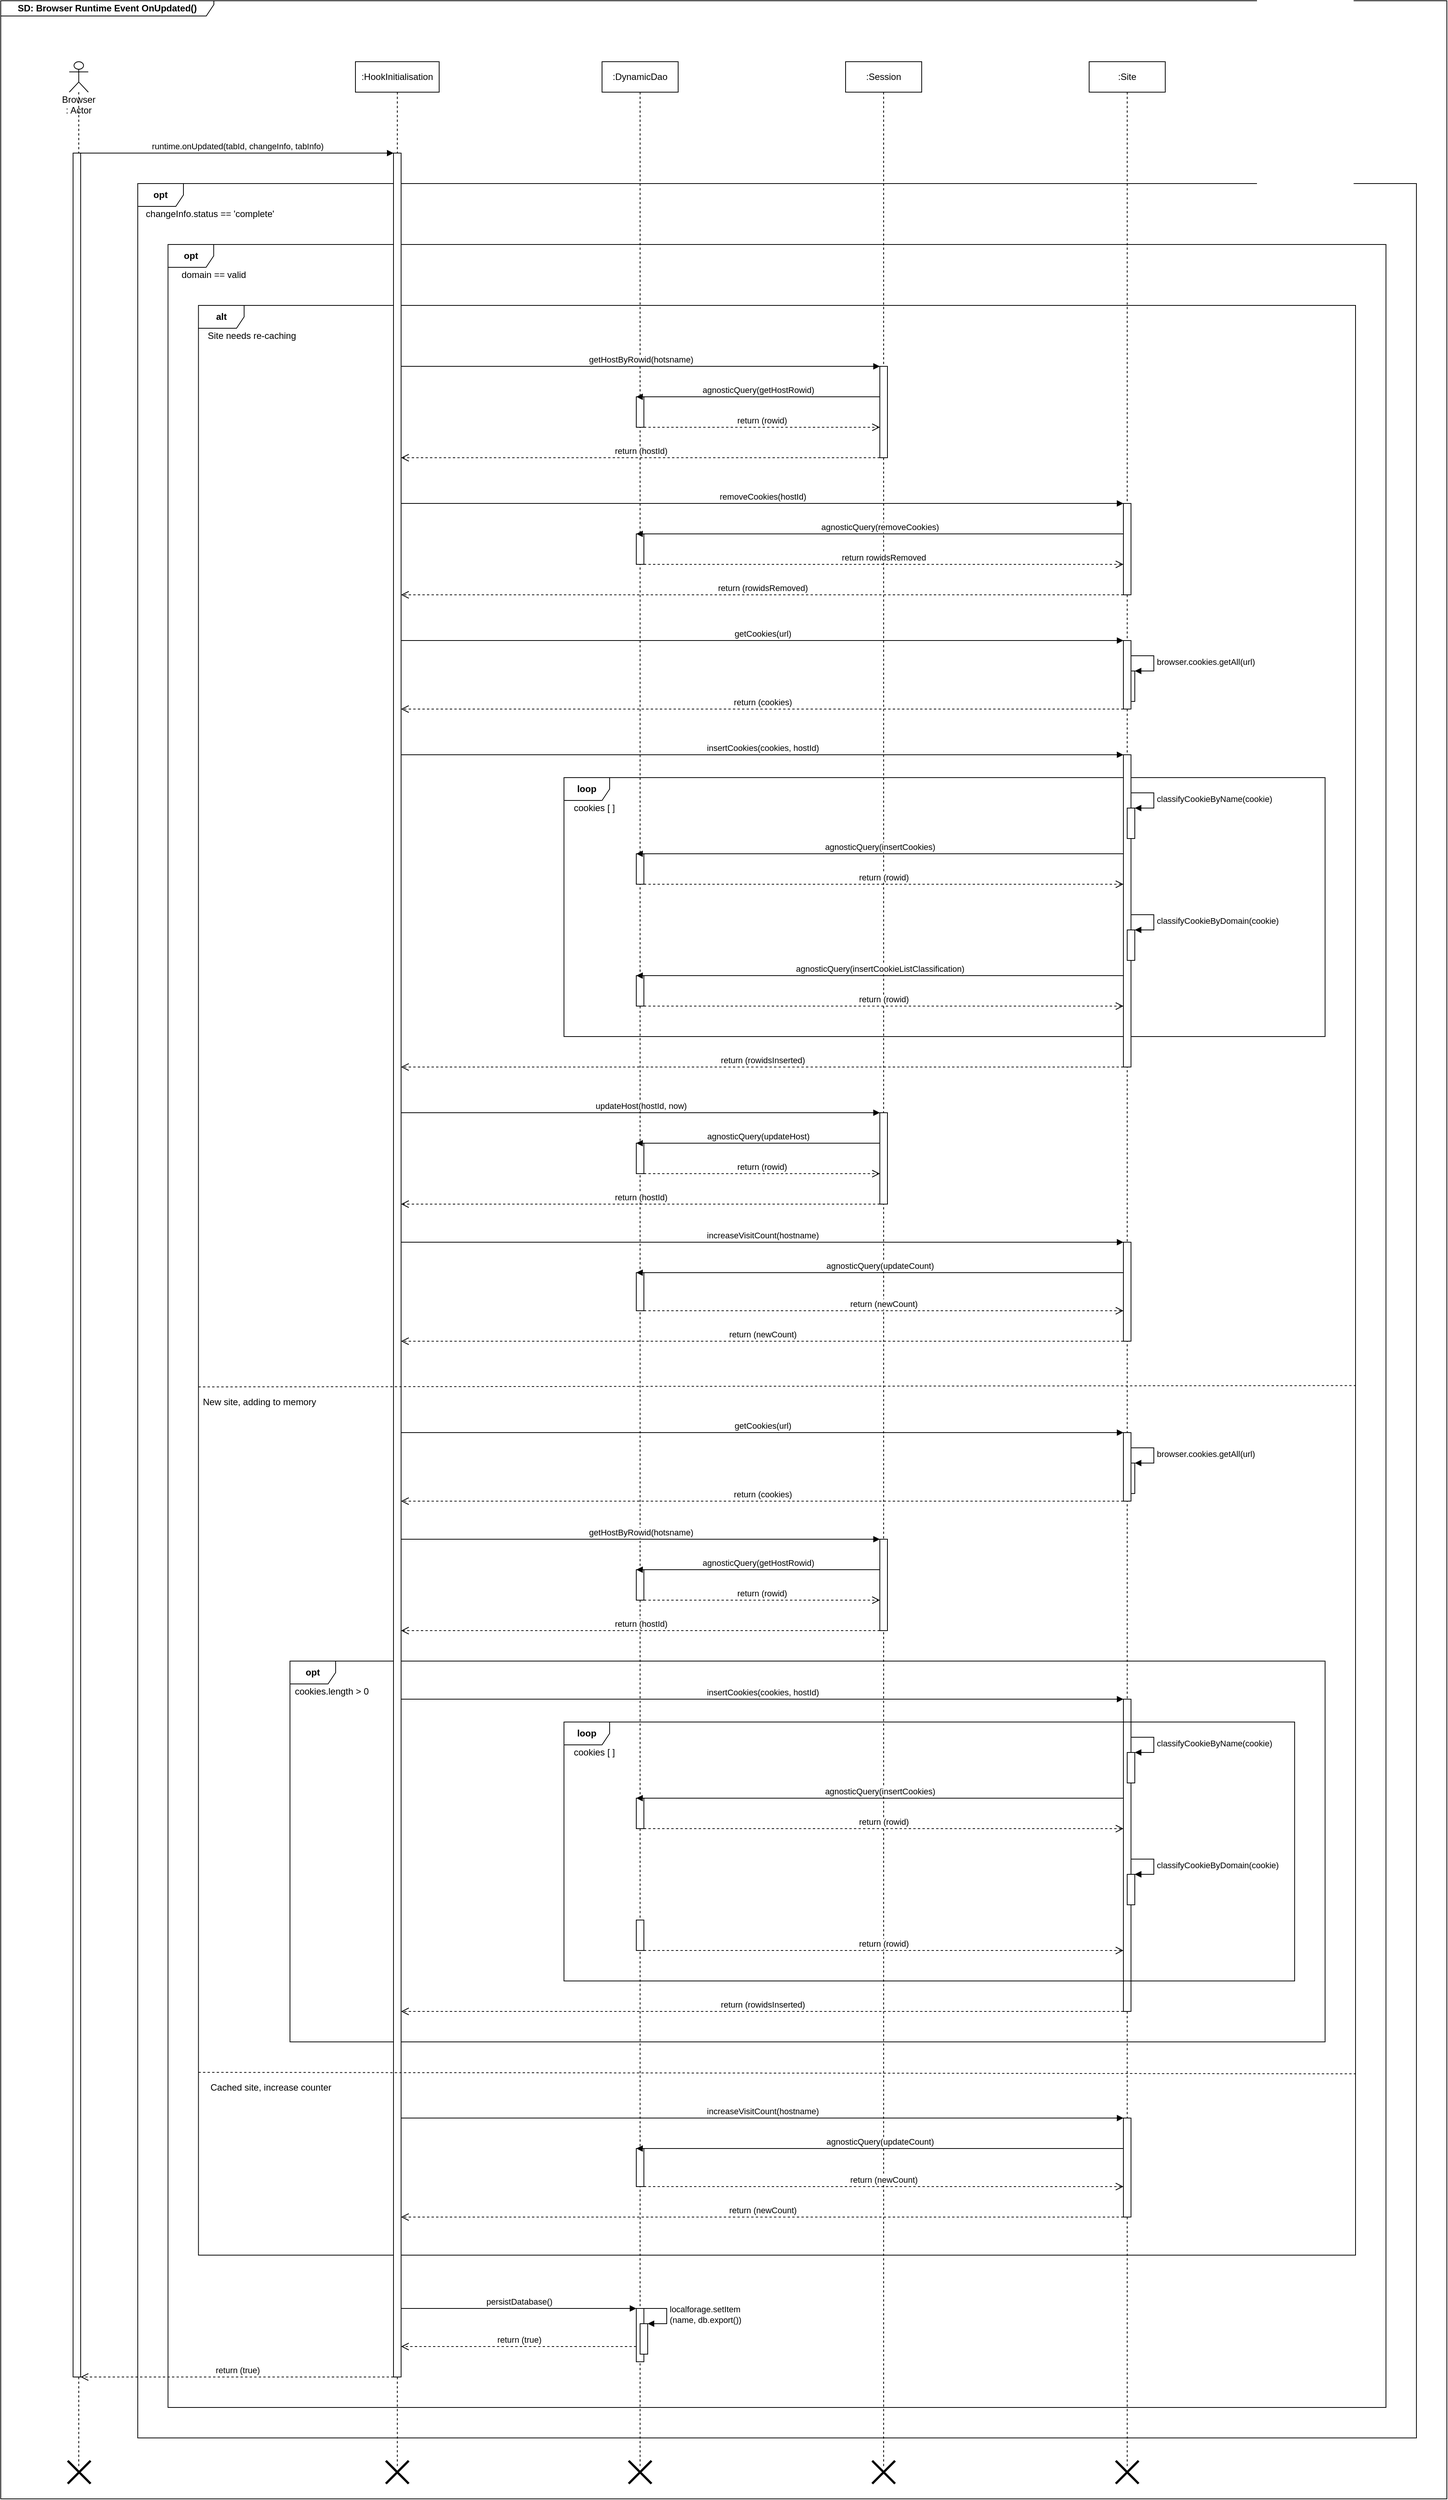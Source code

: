 <mxfile version="14.5.1" type="device"><diagram id="olGLMvTp_TupDpTVCJtm" name="Page-1"><mxGraphModel dx="4063" dy="2331" grid="1" gridSize="10" guides="1" tooltips="1" connect="1" arrows="1" fold="1" page="1" pageScale="1" pageWidth="827" pageHeight="1169" math="0" shadow="0"><root><mxCell id="0"/><mxCell id="1" parent="0"/><mxCell id="n7qSrb_cbk3centyKzEx-5" value="&lt;b&gt;SD: Browser Runtime Event OnUpdated()&lt;/b&gt;" style="shape=umlFrame;whiteSpace=wrap;html=1;width=280;height=20;" vertex="1" parent="1"><mxGeometry x="620" width="1900" height="3280" as="geometry"/></mxCell><mxCell id="n7qSrb_cbk3centyKzEx-4" value="&lt;b&gt;opt&lt;/b&gt;" style="shape=umlFrame;whiteSpace=wrap;html=1;" vertex="1" parent="1"><mxGeometry x="800" y="240" width="1680" height="2960" as="geometry"/></mxCell><mxCell id="n7qSrb_cbk3centyKzEx-62" value="&lt;b&gt;opt&lt;/b&gt;" style="shape=umlFrame;whiteSpace=wrap;html=1;" vertex="1" parent="1"><mxGeometry x="839.75" y="320" width="1600.25" height="2840" as="geometry"/></mxCell><mxCell id="n7qSrb_cbk3centyKzEx-71" value="&lt;b&gt;alt&lt;/b&gt;" style="shape=umlFrame;whiteSpace=wrap;html=1;" vertex="1" parent="1"><mxGeometry x="879.75" y="400" width="1520.25" height="2560" as="geometry"/></mxCell><mxCell id="n7qSrb_cbk3centyKzEx-144" value="&lt;b&gt;opt&lt;/b&gt;" style="shape=umlFrame;whiteSpace=wrap;html=1;" vertex="1" parent="1"><mxGeometry x="1000" y="2180" width="1360" height="500" as="geometry"/></mxCell><mxCell id="n7qSrb_cbk3centyKzEx-100" value="&lt;b&gt;loop&lt;/b&gt;" style="shape=umlFrame;whiteSpace=wrap;html=1;" vertex="1" parent="1"><mxGeometry x="1360" y="1020" width="1000" height="340" as="geometry"/></mxCell><mxCell id="n7qSrb_cbk3centyKzEx-1" value=":Site" style="shape=umlLifeline;perimeter=lifelinePerimeter;whiteSpace=wrap;html=1;container=1;collapsible=0;recursiveResize=0;outlineConnect=0;noLabel=0;" vertex="1" parent="1"><mxGeometry x="2050" y="80" width="100" height="3160" as="geometry"/></mxCell><mxCell id="n7qSrb_cbk3centyKzEx-2" value="list == parseDataFromRemoteCSV(sourceURL)" style="edgeStyle=orthogonalEdgeStyle;html=1;align=left;spacingLeft=2;endArrow=block;rounded=0;entryX=1;entryY=0;" edge="1" parent="n7qSrb_cbk3centyKzEx-1"><mxGeometry relative="1" as="geometry"><mxPoint x="55" y="2710" as="sourcePoint"/><Array as="points"><mxPoint x="85" y="2710"/></Array></mxGeometry></mxCell><mxCell id="n7qSrb_cbk3centyKzEx-78" value="" style="html=1;points=[];perimeter=orthogonalPerimeter;" vertex="1" parent="n7qSrb_cbk3centyKzEx-1"><mxGeometry x="45" y="580" width="10" height="120" as="geometry"/></mxCell><mxCell id="n7qSrb_cbk3centyKzEx-91" value="browser.cookies.getAll(url)" style="edgeStyle=orthogonalEdgeStyle;html=1;align=left;spacingLeft=2;endArrow=block;rounded=0;entryX=1;entryY=0;" edge="1" target="n7qSrb_cbk3centyKzEx-90" parent="n7qSrb_cbk3centyKzEx-1"><mxGeometry relative="1" as="geometry"><mxPoint x="55" y="780" as="sourcePoint"/><Array as="points"><mxPoint x="85" y="780"/></Array></mxGeometry></mxCell><mxCell id="n7qSrb_cbk3centyKzEx-90" value="" style="html=1;points=[];perimeter=orthogonalPerimeter;" vertex="1" parent="n7qSrb_cbk3centyKzEx-1"><mxGeometry x="50" y="800" width="10" height="40" as="geometry"/></mxCell><mxCell id="n7qSrb_cbk3centyKzEx-97" value="" style="html=1;points=[];perimeter=orthogonalPerimeter;" vertex="1" parent="n7qSrb_cbk3centyKzEx-1"><mxGeometry x="45" y="910" width="10" height="410" as="geometry"/></mxCell><mxCell id="n7qSrb_cbk3centyKzEx-98" value="" style="html=1;points=[];perimeter=orthogonalPerimeter;" vertex="1" parent="n7qSrb_cbk3centyKzEx-1"><mxGeometry x="50" y="980" width="10" height="40" as="geometry"/></mxCell><mxCell id="n7qSrb_cbk3centyKzEx-99" value="classifyCookieByName(cookie)" style="edgeStyle=orthogonalEdgeStyle;html=1;align=left;spacingLeft=2;endArrow=block;rounded=0;entryX=1;entryY=0;" edge="1" target="n7qSrb_cbk3centyKzEx-98" parent="n7qSrb_cbk3centyKzEx-1"><mxGeometry relative="1" as="geometry"><mxPoint x="55" y="960" as="sourcePoint"/><Array as="points"><mxPoint x="85" y="960"/></Array></mxGeometry></mxCell><mxCell id="n7qSrb_cbk3centyKzEx-155" value="" style="html=1;points=[];perimeter=orthogonalPerimeter;" vertex="1" parent="n7qSrb_cbk3centyKzEx-1"><mxGeometry x="45" y="2150" width="10" height="410" as="geometry"/></mxCell><mxCell id="n7qSrb_cbk3centyKzEx-156" value="" style="html=1;points=[];perimeter=orthogonalPerimeter;" vertex="1" parent="n7qSrb_cbk3centyKzEx-1"><mxGeometry x="50" y="2220" width="10" height="40" as="geometry"/></mxCell><mxCell id="n7qSrb_cbk3centyKzEx-157" value="classifyCookieByName(cookie)" style="edgeStyle=orthogonalEdgeStyle;html=1;align=left;spacingLeft=2;endArrow=block;rounded=0;entryX=1;entryY=0;" edge="1" parent="n7qSrb_cbk3centyKzEx-1" target="n7qSrb_cbk3centyKzEx-156"><mxGeometry relative="1" as="geometry"><mxPoint x="55" y="2200" as="sourcePoint"/><Array as="points"><mxPoint x="85" y="2200"/></Array></mxGeometry></mxCell><mxCell id="n7qSrb_cbk3centyKzEx-158" value="" style="html=1;points=[];perimeter=orthogonalPerimeter;" vertex="1" parent="n7qSrb_cbk3centyKzEx-1"><mxGeometry x="50" y="2380" width="10" height="40" as="geometry"/></mxCell><mxCell id="n7qSrb_cbk3centyKzEx-159" value="classifyCookieByDomain(cookie)" style="edgeStyle=orthogonalEdgeStyle;html=1;align=left;spacingLeft=2;endArrow=block;rounded=0;entryX=1;entryY=0;" edge="1" parent="n7qSrb_cbk3centyKzEx-1" target="n7qSrb_cbk3centyKzEx-158"><mxGeometry relative="1" as="geometry"><mxPoint x="55" y="2360" as="sourcePoint"/><Array as="points"><mxPoint x="85" y="2360"/></Array></mxGeometry></mxCell><mxCell id="n7qSrb_cbk3centyKzEx-54" value="" style="shape=umlDestroy;whiteSpace=wrap;html=1;strokeWidth=3;" vertex="1" parent="n7qSrb_cbk3centyKzEx-1"><mxGeometry x="35" y="3150" width="30" height="30" as="geometry"/></mxCell><mxCell id="n7qSrb_cbk3centyKzEx-84" value="" style="html=1;points=[];perimeter=orthogonalPerimeter;" vertex="1" parent="1"><mxGeometry x="2095" y="840" width="10" height="90" as="geometry"/></mxCell><mxCell id="n7qSrb_cbk3centyKzEx-3" value=":Session" style="shape=umlLifeline;perimeter=lifelinePerimeter;whiteSpace=wrap;html=1;container=1;collapsible=0;recursiveResize=0;outlineConnect=0;noLabel=0;" vertex="1" parent="1"><mxGeometry x="1730" y="80" width="100" height="3160" as="geometry"/></mxCell><mxCell id="n7qSrb_cbk3centyKzEx-55" value="" style="shape=umlDestroy;whiteSpace=wrap;html=1;strokeWidth=3;" vertex="1" parent="n7qSrb_cbk3centyKzEx-3"><mxGeometry x="35" y="3150" width="30" height="30" as="geometry"/></mxCell><mxCell id="n7qSrb_cbk3centyKzEx-6" value=":DynamicDao" style="shape=umlLifeline;perimeter=lifelinePerimeter;whiteSpace=wrap;html=1;container=1;collapsible=0;recursiveResize=0;outlineConnect=0;" vertex="1" parent="1"><mxGeometry x="1410" y="80" width="100" height="3160" as="geometry"/></mxCell><mxCell id="n7qSrb_cbk3centyKzEx-67" value="" style="html=1;points=[];perimeter=orthogonalPerimeter;" vertex="1" parent="n7qSrb_cbk3centyKzEx-6"><mxGeometry x="45" y="440" width="10" height="40" as="geometry"/></mxCell><mxCell id="n7qSrb_cbk3centyKzEx-68" value="agnosticQuery(getHostRowid)" style="html=1;verticalAlign=bottom;endArrow=block;entryX=0;entryY=0;" edge="1" parent="n7qSrb_cbk3centyKzEx-6"><mxGeometry relative="1" as="geometry"><mxPoint x="365" y="440" as="sourcePoint"/><mxPoint x="45" y="440" as="targetPoint"/><Array as="points"><mxPoint x="110" y="440"/></Array></mxGeometry></mxCell><mxCell id="n7qSrb_cbk3centyKzEx-174" value="" style="html=1;points=[];perimeter=orthogonalPerimeter;" vertex="1" parent="n7qSrb_cbk3centyKzEx-6"><mxGeometry x="45" y="2950" width="10" height="70" as="geometry"/></mxCell><mxCell id="n7qSrb_cbk3centyKzEx-179" value="" style="html=1;points=[];perimeter=orthogonalPerimeter;" vertex="1" parent="n7qSrb_cbk3centyKzEx-6"><mxGeometry x="50" y="2970" width="10" height="40" as="geometry"/></mxCell><mxCell id="n7qSrb_cbk3centyKzEx-180" value="localforage.setItem&lt;br&gt;(name, db.export())" style="edgeStyle=orthogonalEdgeStyle;html=1;align=left;spacingLeft=2;endArrow=block;rounded=0;entryX=1;entryY=0;" edge="1" parent="n7qSrb_cbk3centyKzEx-6" target="n7qSrb_cbk3centyKzEx-179"><mxGeometry relative="1" as="geometry"><mxPoint x="55" y="2950" as="sourcePoint"/><Array as="points"><mxPoint x="85" y="2950"/></Array></mxGeometry></mxCell><mxCell id="n7qSrb_cbk3centyKzEx-56" value="" style="shape=umlDestroy;whiteSpace=wrap;html=1;strokeWidth=3;" vertex="1" parent="n7qSrb_cbk3centyKzEx-6"><mxGeometry x="35" y="3150" width="30" height="30" as="geometry"/></mxCell><mxCell id="n7qSrb_cbk3centyKzEx-10" value=":HookInitialisation" style="shape=umlLifeline;perimeter=lifelinePerimeter;whiteSpace=wrap;html=1;container=1;collapsible=0;recursiveResize=0;outlineConnect=0;" vertex="1" parent="1"><mxGeometry x="1086" y="80" width="110" height="3160" as="geometry"/></mxCell><mxCell id="n7qSrb_cbk3centyKzEx-11" value="" style="points=[];perimeter=orthogonalPerimeter;rounded=0;shadow=0;strokeWidth=1;" vertex="1" parent="n7qSrb_cbk3centyKzEx-10"><mxGeometry x="50" y="120" width="10" height="2920" as="geometry"/></mxCell><mxCell id="n7qSrb_cbk3centyKzEx-57" value="" style="shape=umlDestroy;whiteSpace=wrap;html=1;strokeWidth=3;" vertex="1" parent="n7qSrb_cbk3centyKzEx-10"><mxGeometry x="40" y="3150" width="30" height="30" as="geometry"/></mxCell><mxCell id="n7qSrb_cbk3centyKzEx-12" value="Browser : Actor" style="shape=umlLifeline;participant=umlActor;perimeter=lifelinePerimeter;whiteSpace=wrap;html=1;container=1;collapsible=0;recursiveResize=0;verticalAlign=top;spacingTop=36;outlineConnect=0;" vertex="1" parent="1"><mxGeometry x="710" y="80" width="25" height="3160" as="geometry"/></mxCell><mxCell id="n7qSrb_cbk3centyKzEx-13" value="" style="points=[];perimeter=orthogonalPerimeter;rounded=0;shadow=0;strokeWidth=1;" vertex="1" parent="n7qSrb_cbk3centyKzEx-12"><mxGeometry x="5" y="120" width="10" height="2920" as="geometry"/></mxCell><mxCell id="n7qSrb_cbk3centyKzEx-59" value="" style="shape=umlDestroy;whiteSpace=wrap;html=1;strokeWidth=3;" vertex="1" parent="n7qSrb_cbk3centyKzEx-12"><mxGeometry x="-2" y="3150" width="30" height="30" as="geometry"/></mxCell><mxCell id="n7qSrb_cbk3centyKzEx-14" value="runtime.onUpdated(tabId, changeInfo, tabInfo)" style="html=1;verticalAlign=bottom;endArrow=block;" edge="1" parent="1" target="n7qSrb_cbk3centyKzEx-11" source="n7qSrb_cbk3centyKzEx-13"><mxGeometry relative="1" as="geometry"><mxPoint x="905" y="200" as="sourcePoint"/><mxPoint x="1080" y="190" as="targetPoint"/><Array as="points"><mxPoint x="840" y="200"/></Array></mxGeometry></mxCell><mxCell id="n7qSrb_cbk3centyKzEx-24" value="" style="endArrow=none;dashed=1;html=1;entryX=1;entryY=0.554;entryDx=0;entryDy=0;entryPerimeter=0;" edge="1" parent="1" target="n7qSrb_cbk3centyKzEx-71"><mxGeometry width="50" height="50" relative="1" as="geometry"><mxPoint x="879.75" y="1820" as="sourcePoint"/><mxPoint x="2369.5" y="1820" as="targetPoint"/></mxGeometry></mxCell><mxCell id="n7qSrb_cbk3centyKzEx-61" value="changeInfo.status == 'complete'" style="text;html=1;strokeColor=none;fillColor=none;align=center;verticalAlign=middle;whiteSpace=wrap;rounded=0;" vertex="1" parent="1"><mxGeometry x="800" y="270" width="190" height="20" as="geometry"/></mxCell><mxCell id="n7qSrb_cbk3centyKzEx-63" value="domain == valid" style="text;html=1;strokeColor=none;fillColor=none;align=center;verticalAlign=middle;whiteSpace=wrap;rounded=0;" vertex="1" parent="1"><mxGeometry x="839.75" y="350" width="120" height="20" as="geometry"/></mxCell><mxCell id="n7qSrb_cbk3centyKzEx-64" value="getHostByRowid(hotsname)" style="html=1;verticalAlign=bottom;endArrow=block;" edge="1" parent="1" target="n7qSrb_cbk3centyKzEx-65"><mxGeometry relative="1" as="geometry"><mxPoint x="1146.0" y="480.0" as="sourcePoint"/><mxPoint x="1490" y="480" as="targetPoint"/><Array as="points"><mxPoint x="1460" y="480"/></Array></mxGeometry></mxCell><mxCell id="n7qSrb_cbk3centyKzEx-65" value="" style="html=1;points=[];perimeter=orthogonalPerimeter;" vertex="1" parent="1"><mxGeometry x="1775" y="480" width="10" height="120" as="geometry"/></mxCell><mxCell id="n7qSrb_cbk3centyKzEx-66" value="return (hostId)" style="html=1;verticalAlign=bottom;endArrow=open;dashed=1;endSize=8;" edge="1" parent="1" source="n7qSrb_cbk3centyKzEx-65"><mxGeometry relative="1" as="geometry"><mxPoint x="1146.0" y="600.0" as="targetPoint"/><mxPoint x="1719" y="720" as="sourcePoint"/><Array as="points"><mxPoint x="1540" y="600"/></Array></mxGeometry></mxCell><mxCell id="n7qSrb_cbk3centyKzEx-69" value="return (rowid)" style="html=1;verticalAlign=bottom;endArrow=open;dashed=1;endSize=8;" edge="1" parent="1" source="n7qSrb_cbk3centyKzEx-67"><mxGeometry relative="1" as="geometry"><mxPoint x="1775" y="560" as="targetPoint"/><mxPoint x="1530" y="540" as="sourcePoint"/><Array as="points"><mxPoint x="1520" y="560"/></Array></mxGeometry></mxCell><mxCell id="n7qSrb_cbk3centyKzEx-72" value="Site needs re-caching" style="text;html=1;strokeColor=none;fillColor=none;align=center;verticalAlign=middle;whiteSpace=wrap;rounded=0;" vertex="1" parent="1"><mxGeometry x="879.75" y="430" width="140.25" height="20" as="geometry"/></mxCell><mxCell id="n7qSrb_cbk3centyKzEx-73" value="" style="html=1;points=[];perimeter=orthogonalPerimeter;" vertex="1" parent="1"><mxGeometry x="1455" y="700" width="10" height="40" as="geometry"/></mxCell><mxCell id="n7qSrb_cbk3centyKzEx-74" value="agnosticQuery(removeCookies)" style="html=1;verticalAlign=bottom;endArrow=block;entryX=0;entryY=0;" edge="1" parent="1" source="n7qSrb_cbk3centyKzEx-78"><mxGeometry relative="1" as="geometry"><mxPoint x="1775" y="700" as="sourcePoint"/><mxPoint x="1455" y="700" as="targetPoint"/><Array as="points"><mxPoint x="1520" y="700"/></Array></mxGeometry></mxCell><mxCell id="n7qSrb_cbk3centyKzEx-75" value="removeCookies(hostId)" style="html=1;verticalAlign=bottom;endArrow=block;" edge="1" parent="1" target="n7qSrb_cbk3centyKzEx-78"><mxGeometry relative="1" as="geometry"><mxPoint x="1146.0" y="660.0" as="sourcePoint"/><mxPoint x="1775" y="660" as="targetPoint"/><Array as="points"><mxPoint x="1460" y="660"/></Array></mxGeometry></mxCell><mxCell id="n7qSrb_cbk3centyKzEx-76" value="return (rowidsRemoved)" style="html=1;verticalAlign=bottom;endArrow=open;dashed=1;endSize=8;" edge="1" parent="1" source="n7qSrb_cbk3centyKzEx-78"><mxGeometry relative="1" as="geometry"><mxPoint x="1146.0" y="780.0" as="targetPoint"/><mxPoint x="2060" y="770" as="sourcePoint"/><Array as="points"><mxPoint x="1540" y="780"/></Array></mxGeometry></mxCell><mxCell id="n7qSrb_cbk3centyKzEx-77" value="return rowidsRemoved" style="html=1;verticalAlign=bottom;endArrow=open;dashed=1;endSize=8;" edge="1" parent="1" source="n7qSrb_cbk3centyKzEx-73" target="n7qSrb_cbk3centyKzEx-78"><mxGeometry relative="1" as="geometry"><mxPoint x="1775" y="740" as="targetPoint"/><mxPoint x="1530" y="720" as="sourcePoint"/><Array as="points"><mxPoint x="1520" y="740"/></Array></mxGeometry></mxCell><mxCell id="n7qSrb_cbk3centyKzEx-87" value="getCookies(url)" style="html=1;verticalAlign=bottom;endArrow=block;" edge="1" parent="1" target="n7qSrb_cbk3centyKzEx-84"><mxGeometry relative="1" as="geometry"><mxPoint x="1146.0" y="840.0" as="sourcePoint"/><mxPoint x="1775" y="840" as="targetPoint"/><Array as="points"><mxPoint x="1460" y="840"/></Array></mxGeometry></mxCell><mxCell id="n7qSrb_cbk3centyKzEx-88" value="return (cookies)" style="html=1;verticalAlign=bottom;endArrow=open;dashed=1;endSize=8;" edge="1" parent="1" source="n7qSrb_cbk3centyKzEx-84" target="n7qSrb_cbk3centyKzEx-11"><mxGeometry relative="1" as="geometry"><mxPoint x="1146.0" y="960.0" as="targetPoint"/><mxPoint x="2095" y="960" as="sourcePoint"/><Array as="points"><mxPoint x="1550" y="930"/></Array></mxGeometry></mxCell><mxCell id="n7qSrb_cbk3centyKzEx-92" value="" style="html=1;points=[];perimeter=orthogonalPerimeter;" vertex="1" parent="1"><mxGeometry x="1455" y="1120" width="10" height="40" as="geometry"/></mxCell><mxCell id="n7qSrb_cbk3centyKzEx-93" value="agnosticQuery(insertCookies)" style="html=1;verticalAlign=bottom;endArrow=block;entryX=0;entryY=0;" edge="1" parent="1"><mxGeometry relative="1" as="geometry"><mxPoint x="2095.0" y="1120" as="sourcePoint"/><mxPoint x="1455.0" y="1120" as="targetPoint"/><Array as="points"><mxPoint x="1520" y="1120"/></Array></mxGeometry></mxCell><mxCell id="n7qSrb_cbk3centyKzEx-94" value="insertCookies(cookies, hostId)" style="html=1;verticalAlign=bottom;endArrow=block;" edge="1" parent="1"><mxGeometry relative="1" as="geometry"><mxPoint x="1146.0" y="990.0" as="sourcePoint"/><mxPoint x="2095.0" y="990" as="targetPoint"/><Array as="points"><mxPoint x="1460" y="990"/></Array></mxGeometry></mxCell><mxCell id="n7qSrb_cbk3centyKzEx-95" value="return (rowidsInserted)" style="html=1;verticalAlign=bottom;endArrow=open;dashed=1;endSize=8;" edge="1" parent="1" source="n7qSrb_cbk3centyKzEx-97" target="n7qSrb_cbk3centyKzEx-11"><mxGeometry relative="1" as="geometry"><mxPoint x="1146.0" y="1110.0" as="targetPoint"/><mxPoint x="2095.0" y="1110" as="sourcePoint"/><Array as="points"><mxPoint x="1790" y="1400"/><mxPoint x="1560" y="1400"/></Array></mxGeometry></mxCell><mxCell id="n7qSrb_cbk3centyKzEx-96" value="return (rowid)" style="html=1;verticalAlign=bottom;endArrow=open;dashed=1;endSize=8;" edge="1" parent="1" source="n7qSrb_cbk3centyKzEx-92"><mxGeometry relative="1" as="geometry"><mxPoint x="2095.0" y="1160" as="targetPoint"/><mxPoint x="1530" y="1140" as="sourcePoint"/><Array as="points"><mxPoint x="1520" y="1160"/></Array></mxGeometry></mxCell><mxCell id="n7qSrb_cbk3centyKzEx-102" value="cookies [ ]" style="text;html=1;strokeColor=none;fillColor=none;align=center;verticalAlign=middle;whiteSpace=wrap;rounded=0;" vertex="1" parent="1"><mxGeometry x="1360" y="1050" width="80" height="20" as="geometry"/></mxCell><mxCell id="n7qSrb_cbk3centyKzEx-103" value="" style="html=1;points=[];perimeter=orthogonalPerimeter;" vertex="1" parent="1"><mxGeometry x="2100" y="1220" width="10" height="40" as="geometry"/></mxCell><mxCell id="n7qSrb_cbk3centyKzEx-104" value="classifyCookieByDomain(cookie)" style="edgeStyle=orthogonalEdgeStyle;html=1;align=left;spacingLeft=2;endArrow=block;rounded=0;entryX=1;entryY=0;" edge="1" parent="1" target="n7qSrb_cbk3centyKzEx-103"><mxGeometry relative="1" as="geometry"><mxPoint x="2105" y="1200" as="sourcePoint"/><Array as="points"><mxPoint x="2135" y="1200"/></Array></mxGeometry></mxCell><mxCell id="n7qSrb_cbk3centyKzEx-105" value="" style="html=1;points=[];perimeter=orthogonalPerimeter;" vertex="1" parent="1"><mxGeometry x="1455" y="1280" width="10" height="40" as="geometry"/></mxCell><mxCell id="n7qSrb_cbk3centyKzEx-106" value="agnosticQuery(insertCookieListClassification)" style="html=1;verticalAlign=bottom;endArrow=block;entryX=0;entryY=0;" edge="1" parent="1"><mxGeometry relative="1" as="geometry"><mxPoint x="2095" y="1280" as="sourcePoint"/><mxPoint x="1455" y="1280" as="targetPoint"/><Array as="points"><mxPoint x="1520" y="1280"/></Array></mxGeometry></mxCell><mxCell id="n7qSrb_cbk3centyKzEx-107" value="return (rowid)" style="html=1;verticalAlign=bottom;endArrow=open;dashed=1;endSize=8;" edge="1" parent="1" source="n7qSrb_cbk3centyKzEx-105"><mxGeometry relative="1" as="geometry"><mxPoint x="2095" y="1320" as="targetPoint"/><mxPoint x="1530" y="1300" as="sourcePoint"/><Array as="points"><mxPoint x="1520" y="1320"/></Array></mxGeometry></mxCell><mxCell id="n7qSrb_cbk3centyKzEx-114" value="" style="html=1;points=[];perimeter=orthogonalPerimeter;" vertex="1" parent="1"><mxGeometry x="1455" y="1500" width="10" height="40" as="geometry"/></mxCell><mxCell id="n7qSrb_cbk3centyKzEx-115" value="agnosticQuery(updateHost)" style="html=1;verticalAlign=bottom;endArrow=block;entryX=0;entryY=0;" edge="1" parent="1"><mxGeometry relative="1" as="geometry"><mxPoint x="1775" y="1500" as="sourcePoint"/><mxPoint x="1455" y="1500" as="targetPoint"/><Array as="points"><mxPoint x="1520" y="1500"/></Array></mxGeometry></mxCell><mxCell id="n7qSrb_cbk3centyKzEx-116" value="updateHost(hostId, now)" style="html=1;verticalAlign=bottom;endArrow=block;" edge="1" parent="1" target="n7qSrb_cbk3centyKzEx-117"><mxGeometry relative="1" as="geometry"><mxPoint x="1146.0" y="1460.0" as="sourcePoint"/><mxPoint x="1490" y="1460" as="targetPoint"/><Array as="points"><mxPoint x="1460" y="1460"/></Array></mxGeometry></mxCell><mxCell id="n7qSrb_cbk3centyKzEx-117" value="" style="html=1;points=[];perimeter=orthogonalPerimeter;" vertex="1" parent="1"><mxGeometry x="1775" y="1460" width="10" height="120" as="geometry"/></mxCell><mxCell id="n7qSrb_cbk3centyKzEx-118" value="return (hostId)" style="html=1;verticalAlign=bottom;endArrow=open;dashed=1;endSize=8;" edge="1" parent="1" source="n7qSrb_cbk3centyKzEx-117"><mxGeometry relative="1" as="geometry"><mxPoint x="1146.0" y="1580.0" as="targetPoint"/><mxPoint x="1719" y="1700" as="sourcePoint"/><Array as="points"><mxPoint x="1540" y="1580"/></Array></mxGeometry></mxCell><mxCell id="n7qSrb_cbk3centyKzEx-119" value="return (rowid)" style="html=1;verticalAlign=bottom;endArrow=open;dashed=1;endSize=8;" edge="1" parent="1" source="n7qSrb_cbk3centyKzEx-114"><mxGeometry relative="1" as="geometry"><mxPoint x="1775" y="1540" as="targetPoint"/><mxPoint x="1530" y="1520" as="sourcePoint"/><Array as="points"><mxPoint x="1520" y="1540"/></Array></mxGeometry></mxCell><mxCell id="n7qSrb_cbk3centyKzEx-120" value="" style="html=1;points=[];perimeter=orthogonalPerimeter;" vertex="1" parent="1"><mxGeometry x="2095" y="1630" width="10" height="130" as="geometry"/></mxCell><mxCell id="n7qSrb_cbk3centyKzEx-121" value="increaseVisitCount(hostname)" style="html=1;verticalAlign=bottom;endArrow=block;" edge="1" parent="1" target="n7qSrb_cbk3centyKzEx-120"><mxGeometry relative="1" as="geometry"><mxPoint x="1146.0" y="1630.0" as="sourcePoint"/><mxPoint x="1775" y="1630" as="targetPoint"/><Array as="points"><mxPoint x="1460" y="1630"/></Array></mxGeometry></mxCell><mxCell id="n7qSrb_cbk3centyKzEx-122" value="return (newCount)" style="html=1;verticalAlign=bottom;endArrow=open;dashed=1;endSize=8;" edge="1" parent="1" source="n7qSrb_cbk3centyKzEx-120" target="n7qSrb_cbk3centyKzEx-11"><mxGeometry relative="1" as="geometry"><mxPoint x="1146" y="1720" as="targetPoint"/><mxPoint x="2095" y="1750" as="sourcePoint"/><Array as="points"><mxPoint x="1550" y="1760"/></Array></mxGeometry></mxCell><mxCell id="n7qSrb_cbk3centyKzEx-123" value="" style="html=1;points=[];perimeter=orthogonalPerimeter;" vertex="1" parent="1"><mxGeometry x="1455" y="1670" width="10" height="50" as="geometry"/></mxCell><mxCell id="n7qSrb_cbk3centyKzEx-124" value="agnosticQuery(updateCount)" style="html=1;verticalAlign=bottom;endArrow=block;entryX=0;entryY=0;" edge="1" parent="1"><mxGeometry relative="1" as="geometry"><mxPoint x="2095" y="1670" as="sourcePoint"/><mxPoint x="1455.0" y="1670" as="targetPoint"/><Array as="points"/></mxGeometry></mxCell><mxCell id="n7qSrb_cbk3centyKzEx-125" value="return (newCount)" style="html=1;verticalAlign=bottom;endArrow=open;dashed=1;endSize=8;" edge="1" parent="1" source="n7qSrb_cbk3centyKzEx-123" target="n7qSrb_cbk3centyKzEx-120"><mxGeometry relative="1" as="geometry"><mxPoint x="2095" y="1710" as="targetPoint"/><mxPoint x="1530" y="1690" as="sourcePoint"/><Array as="points"><mxPoint x="1520" y="1720"/></Array></mxGeometry></mxCell><mxCell id="n7qSrb_cbk3centyKzEx-126" value="New site, adding to memory" style="text;html=1;strokeColor=none;fillColor=none;align=center;verticalAlign=middle;whiteSpace=wrap;rounded=0;" vertex="1" parent="1"><mxGeometry x="879.75" y="1830" width="160.25" height="20" as="geometry"/></mxCell><mxCell id="n7qSrb_cbk3centyKzEx-132" value="browser.cookies.getAll(url)" style="edgeStyle=orthogonalEdgeStyle;html=1;align=left;spacingLeft=2;endArrow=block;rounded=0;entryX=1;entryY=0;" edge="1" parent="1" target="n7qSrb_cbk3centyKzEx-133"><mxGeometry relative="1" as="geometry"><mxPoint x="2105" y="1900" as="sourcePoint"/><Array as="points"><mxPoint x="2135" y="1900"/></Array></mxGeometry></mxCell><mxCell id="n7qSrb_cbk3centyKzEx-133" value="" style="html=1;points=[];perimeter=orthogonalPerimeter;" vertex="1" parent="1"><mxGeometry x="2100" y="1920" width="10" height="40" as="geometry"/></mxCell><mxCell id="n7qSrb_cbk3centyKzEx-134" value="" style="html=1;points=[];perimeter=orthogonalPerimeter;" vertex="1" parent="1"><mxGeometry x="2095" y="1880" width="10" height="90" as="geometry"/></mxCell><mxCell id="n7qSrb_cbk3centyKzEx-135" value="getCookies(url)" style="html=1;verticalAlign=bottom;endArrow=block;" edge="1" parent="1" target="n7qSrb_cbk3centyKzEx-134"><mxGeometry relative="1" as="geometry"><mxPoint x="1146.0" y="1880.0" as="sourcePoint"/><mxPoint x="1775" y="1880" as="targetPoint"/><Array as="points"><mxPoint x="1460" y="1880"/></Array></mxGeometry></mxCell><mxCell id="n7qSrb_cbk3centyKzEx-136" value="return (cookies)" style="html=1;verticalAlign=bottom;endArrow=open;dashed=1;endSize=8;" edge="1" parent="1" source="n7qSrb_cbk3centyKzEx-134"><mxGeometry relative="1" as="geometry"><mxPoint x="1146" y="1970" as="targetPoint"/><mxPoint x="2095" y="2000" as="sourcePoint"/><Array as="points"><mxPoint x="1550" y="1970"/></Array></mxGeometry></mxCell><mxCell id="n7qSrb_cbk3centyKzEx-138" value="" style="html=1;points=[];perimeter=orthogonalPerimeter;" vertex="1" parent="1"><mxGeometry x="1455" y="2060" width="10" height="40" as="geometry"/></mxCell><mxCell id="n7qSrb_cbk3centyKzEx-139" value="agnosticQuery(getHostRowid)" style="html=1;verticalAlign=bottom;endArrow=block;entryX=0;entryY=0;" edge="1" parent="1"><mxGeometry relative="1" as="geometry"><mxPoint x="1775" y="2060" as="sourcePoint"/><mxPoint x="1455" y="2060" as="targetPoint"/><Array as="points"><mxPoint x="1520" y="2060"/></Array></mxGeometry></mxCell><mxCell id="n7qSrb_cbk3centyKzEx-140" value="getHostByRowid(hotsname)" style="html=1;verticalAlign=bottom;endArrow=block;" edge="1" parent="1" target="n7qSrb_cbk3centyKzEx-141"><mxGeometry relative="1" as="geometry"><mxPoint x="1146.0" y="2020.0" as="sourcePoint"/><mxPoint x="1490" y="2020" as="targetPoint"/><Array as="points"><mxPoint x="1460" y="2020"/></Array></mxGeometry></mxCell><mxCell id="n7qSrb_cbk3centyKzEx-141" value="" style="html=1;points=[];perimeter=orthogonalPerimeter;" vertex="1" parent="1"><mxGeometry x="1775" y="2020" width="10" height="120" as="geometry"/></mxCell><mxCell id="n7qSrb_cbk3centyKzEx-142" value="return (hostId)" style="html=1;verticalAlign=bottom;endArrow=open;dashed=1;endSize=8;" edge="1" parent="1" source="n7qSrb_cbk3centyKzEx-141"><mxGeometry relative="1" as="geometry"><mxPoint x="1146.0" y="2140" as="targetPoint"/><mxPoint x="1719" y="2260" as="sourcePoint"/><Array as="points"><mxPoint x="1540" y="2140"/></Array></mxGeometry></mxCell><mxCell id="n7qSrb_cbk3centyKzEx-143" value="return (rowid)" style="html=1;verticalAlign=bottom;endArrow=open;dashed=1;endSize=8;" edge="1" parent="1" source="n7qSrb_cbk3centyKzEx-138"><mxGeometry relative="1" as="geometry"><mxPoint x="1775" y="2100" as="targetPoint"/><mxPoint x="1530" y="2080" as="sourcePoint"/><Array as="points"><mxPoint x="1520" y="2100"/></Array></mxGeometry></mxCell><mxCell id="n7qSrb_cbk3centyKzEx-145" value="cookies.length &amp;gt; 0" style="text;html=1;strokeColor=none;fillColor=none;align=center;verticalAlign=middle;whiteSpace=wrap;rounded=0;" vertex="1" parent="1"><mxGeometry x="1000" y="2210" width="110" height="20" as="geometry"/></mxCell><mxCell id="n7qSrb_cbk3centyKzEx-146" value="&lt;b&gt;loop&lt;/b&gt;" style="shape=umlFrame;whiteSpace=wrap;html=1;" vertex="1" parent="1"><mxGeometry x="1360" y="2260" width="960" height="340" as="geometry"/></mxCell><mxCell id="n7qSrb_cbk3centyKzEx-147" value="" style="html=1;points=[];perimeter=orthogonalPerimeter;" vertex="1" parent="1"><mxGeometry x="1455" y="2360" width="10" height="40" as="geometry"/></mxCell><mxCell id="n7qSrb_cbk3centyKzEx-148" value="agnosticQuery(insertCookies)" style="html=1;verticalAlign=bottom;endArrow=block;entryX=0;entryY=0;" edge="1" parent="1"><mxGeometry relative="1" as="geometry"><mxPoint x="2095.0" y="2360" as="sourcePoint"/><mxPoint x="1455.0" y="2360" as="targetPoint"/><Array as="points"><mxPoint x="1520" y="2360"/></Array></mxGeometry></mxCell><mxCell id="n7qSrb_cbk3centyKzEx-149" value="insertCookies(cookies, hostId)" style="html=1;verticalAlign=bottom;endArrow=block;" edge="1" parent="1"><mxGeometry relative="1" as="geometry"><mxPoint x="1146.0" y="2230" as="sourcePoint"/><mxPoint x="2095.0" y="2230" as="targetPoint"/><Array as="points"><mxPoint x="1460" y="2230"/></Array></mxGeometry></mxCell><mxCell id="n7qSrb_cbk3centyKzEx-150" value="return (rowid)" style="html=1;verticalAlign=bottom;endArrow=open;dashed=1;endSize=8;" edge="1" parent="1" source="n7qSrb_cbk3centyKzEx-147"><mxGeometry relative="1" as="geometry"><mxPoint x="2095.0" y="2400" as="targetPoint"/><mxPoint x="1530" y="2380" as="sourcePoint"/><Array as="points"><mxPoint x="1520" y="2400"/></Array></mxGeometry></mxCell><mxCell id="n7qSrb_cbk3centyKzEx-151" value="" style="html=1;points=[];perimeter=orthogonalPerimeter;" vertex="1" parent="1"><mxGeometry x="2100" y="2460" width="10" height="40" as="geometry"/></mxCell><mxCell id="n7qSrb_cbk3centyKzEx-152" value="classifyCookieByDomain(cookie)" style="edgeStyle=orthogonalEdgeStyle;html=1;align=left;spacingLeft=2;endArrow=block;rounded=0;entryX=1;entryY=0;" edge="1" parent="1" target="n7qSrb_cbk3centyKzEx-151"><mxGeometry relative="1" as="geometry"><mxPoint x="2105" y="2440" as="sourcePoint"/><Array as="points"><mxPoint x="2135" y="2440"/></Array></mxGeometry></mxCell><mxCell id="n7qSrb_cbk3centyKzEx-153" value="" style="html=1;points=[];perimeter=orthogonalPerimeter;" vertex="1" parent="1"><mxGeometry x="1455" y="2520" width="10" height="40" as="geometry"/></mxCell><mxCell id="n7qSrb_cbk3centyKzEx-154" value="return (rowid)" style="html=1;verticalAlign=bottom;endArrow=open;dashed=1;endSize=8;" edge="1" parent="1" source="n7qSrb_cbk3centyKzEx-153"><mxGeometry relative="1" as="geometry"><mxPoint x="2095" y="2560" as="targetPoint"/><mxPoint x="1530" y="2540" as="sourcePoint"/><Array as="points"><mxPoint x="1520" y="2560"/></Array></mxGeometry></mxCell><mxCell id="n7qSrb_cbk3centyKzEx-160" value="cookies [ ]" style="text;html=1;strokeColor=none;fillColor=none;align=center;verticalAlign=middle;whiteSpace=wrap;rounded=0;" vertex="1" parent="1"><mxGeometry x="1360" y="2290" width="80" height="20" as="geometry"/></mxCell><mxCell id="n7qSrb_cbk3centyKzEx-162" value="return (rowidsInserted)" style="html=1;verticalAlign=bottom;endArrow=open;dashed=1;endSize=8;" edge="1" parent="1"><mxGeometry relative="1" as="geometry"><mxPoint x="1146" y="2640" as="targetPoint"/><mxPoint x="2095" y="2640" as="sourcePoint"/><Array as="points"><mxPoint x="1790" y="2640"/><mxPoint x="1560" y="2640"/></Array></mxGeometry></mxCell><mxCell id="n7qSrb_cbk3centyKzEx-163" value="" style="html=1;points=[];perimeter=orthogonalPerimeter;" vertex="1" parent="1"><mxGeometry x="2095" y="2780" width="10" height="130" as="geometry"/></mxCell><mxCell id="n7qSrb_cbk3centyKzEx-164" value="increaseVisitCount(hostname)" style="html=1;verticalAlign=bottom;endArrow=block;" edge="1" parent="1" target="n7qSrb_cbk3centyKzEx-163"><mxGeometry relative="1" as="geometry"><mxPoint x="1146.0" y="2780" as="sourcePoint"/><mxPoint x="1775" y="2780" as="targetPoint"/><Array as="points"><mxPoint x="1460" y="2780"/></Array></mxGeometry></mxCell><mxCell id="n7qSrb_cbk3centyKzEx-165" value="return (newCount)" style="html=1;verticalAlign=bottom;endArrow=open;dashed=1;endSize=8;" edge="1" parent="1" source="n7qSrb_cbk3centyKzEx-163"><mxGeometry relative="1" as="geometry"><mxPoint x="1146.0" y="2910" as="targetPoint"/><mxPoint x="2095" y="2900" as="sourcePoint"/><Array as="points"><mxPoint x="1550" y="2910"/></Array></mxGeometry></mxCell><mxCell id="n7qSrb_cbk3centyKzEx-166" value="" style="html=1;points=[];perimeter=orthogonalPerimeter;" vertex="1" parent="1"><mxGeometry x="1455" y="2820" width="10" height="50" as="geometry"/></mxCell><mxCell id="n7qSrb_cbk3centyKzEx-167" value="agnosticQuery(updateCount)" style="html=1;verticalAlign=bottom;endArrow=block;entryX=0;entryY=0;" edge="1" parent="1"><mxGeometry relative="1" as="geometry"><mxPoint x="2095" y="2820" as="sourcePoint"/><mxPoint x="1455.0" y="2820" as="targetPoint"/><Array as="points"/></mxGeometry></mxCell><mxCell id="n7qSrb_cbk3centyKzEx-168" value="return (newCount)" style="html=1;verticalAlign=bottom;endArrow=open;dashed=1;endSize=8;" edge="1" parent="1" source="n7qSrb_cbk3centyKzEx-166" target="n7qSrb_cbk3centyKzEx-163"><mxGeometry relative="1" as="geometry"><mxPoint x="2095" y="2860" as="targetPoint"/><mxPoint x="1530" y="2840" as="sourcePoint"/><Array as="points"><mxPoint x="1520" y="2870"/></Array></mxGeometry></mxCell><mxCell id="n7qSrb_cbk3centyKzEx-171" value="" style="endArrow=none;dashed=1;html=1;entryX=1;entryY=0.907;entryDx=0;entryDy=0;entryPerimeter=0;" edge="1" parent="1" target="n7qSrb_cbk3centyKzEx-71"><mxGeometry width="50" height="50" relative="1" as="geometry"><mxPoint x="879.75" y="2720" as="sourcePoint"/><mxPoint x="2369.5" y="2720" as="targetPoint"/></mxGeometry></mxCell><mxCell id="n7qSrb_cbk3centyKzEx-172" value="Cached site, increase counter" style="text;html=1;strokeColor=none;fillColor=none;align=center;verticalAlign=middle;whiteSpace=wrap;rounded=0;" vertex="1" parent="1"><mxGeometry x="879.75" y="2730" width="190.25" height="20" as="geometry"/></mxCell><mxCell id="n7qSrb_cbk3centyKzEx-173" value="persistDatabase()" style="html=1;verticalAlign=bottom;endArrow=block;" edge="1" parent="1" source="n7qSrb_cbk3centyKzEx-11" target="n7qSrb_cbk3centyKzEx-174"><mxGeometry relative="1" as="geometry"><mxPoint x="1161.0" y="3050" as="sourcePoint"/><mxPoint x="1580" y="3050" as="targetPoint"/><Array as="points"><mxPoint x="1280" y="3030"/></Array></mxGeometry></mxCell><mxCell id="n7qSrb_cbk3centyKzEx-183" value="return (true)" style="html=1;verticalAlign=bottom;endArrow=open;dashed=1;endSize=8;" edge="1" parent="1"><mxGeometry relative="1" as="geometry"><mxPoint x="1146" y="3080" as="targetPoint"/><mxPoint x="1455" y="3080" as="sourcePoint"/><Array as="points"><mxPoint x="1290" y="3080"/></Array></mxGeometry></mxCell><mxCell id="n7qSrb_cbk3centyKzEx-184" value="return (true)" style="html=1;verticalAlign=bottom;endArrow=open;dashed=1;endSize=8;" edge="1" parent="1" target="n7qSrb_cbk3centyKzEx-13"><mxGeometry relative="1" as="geometry"><mxPoint x="840" y="3120" as="targetPoint"/><mxPoint x="1136" y="3120" as="sourcePoint"/><Array as="points"><mxPoint x="971" y="3120"/></Array></mxGeometry></mxCell></root></mxGraphModel></diagram></mxfile>